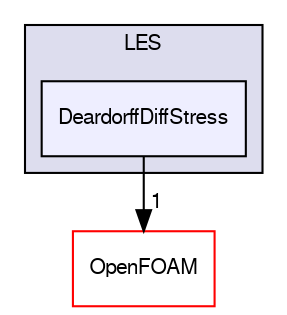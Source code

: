 digraph "src/turbulenceModels/incompressible/LES/DeardorffDiffStress" {
  bgcolor=transparent;
  compound=true
  node [ fontsize="10", fontname="FreeSans"];
  edge [ labelfontsize="10", labelfontname="FreeSans"];
  subgraph clusterdir_0ff4b9382053ae4e5512550be7c1416f {
    graph [ bgcolor="#ddddee", pencolor="black", label="LES" fontname="FreeSans", fontsize="10", URL="dir_0ff4b9382053ae4e5512550be7c1416f.html"]
  dir_0c2848249559ce31b62cf2cb642ea146 [shape=box, label="DeardorffDiffStress", style="filled", fillcolor="#eeeeff", pencolor="black", URL="dir_0c2848249559ce31b62cf2cb642ea146.html"];
  }
  dir_c5473ff19b20e6ec4dfe5c310b3778a8 [shape=box label="OpenFOAM" color="red" URL="dir_c5473ff19b20e6ec4dfe5c310b3778a8.html"];
  dir_0c2848249559ce31b62cf2cb642ea146->dir_c5473ff19b20e6ec4dfe5c310b3778a8 [headlabel="1", labeldistance=1.5 headhref="dir_002831_001732.html"];
}
